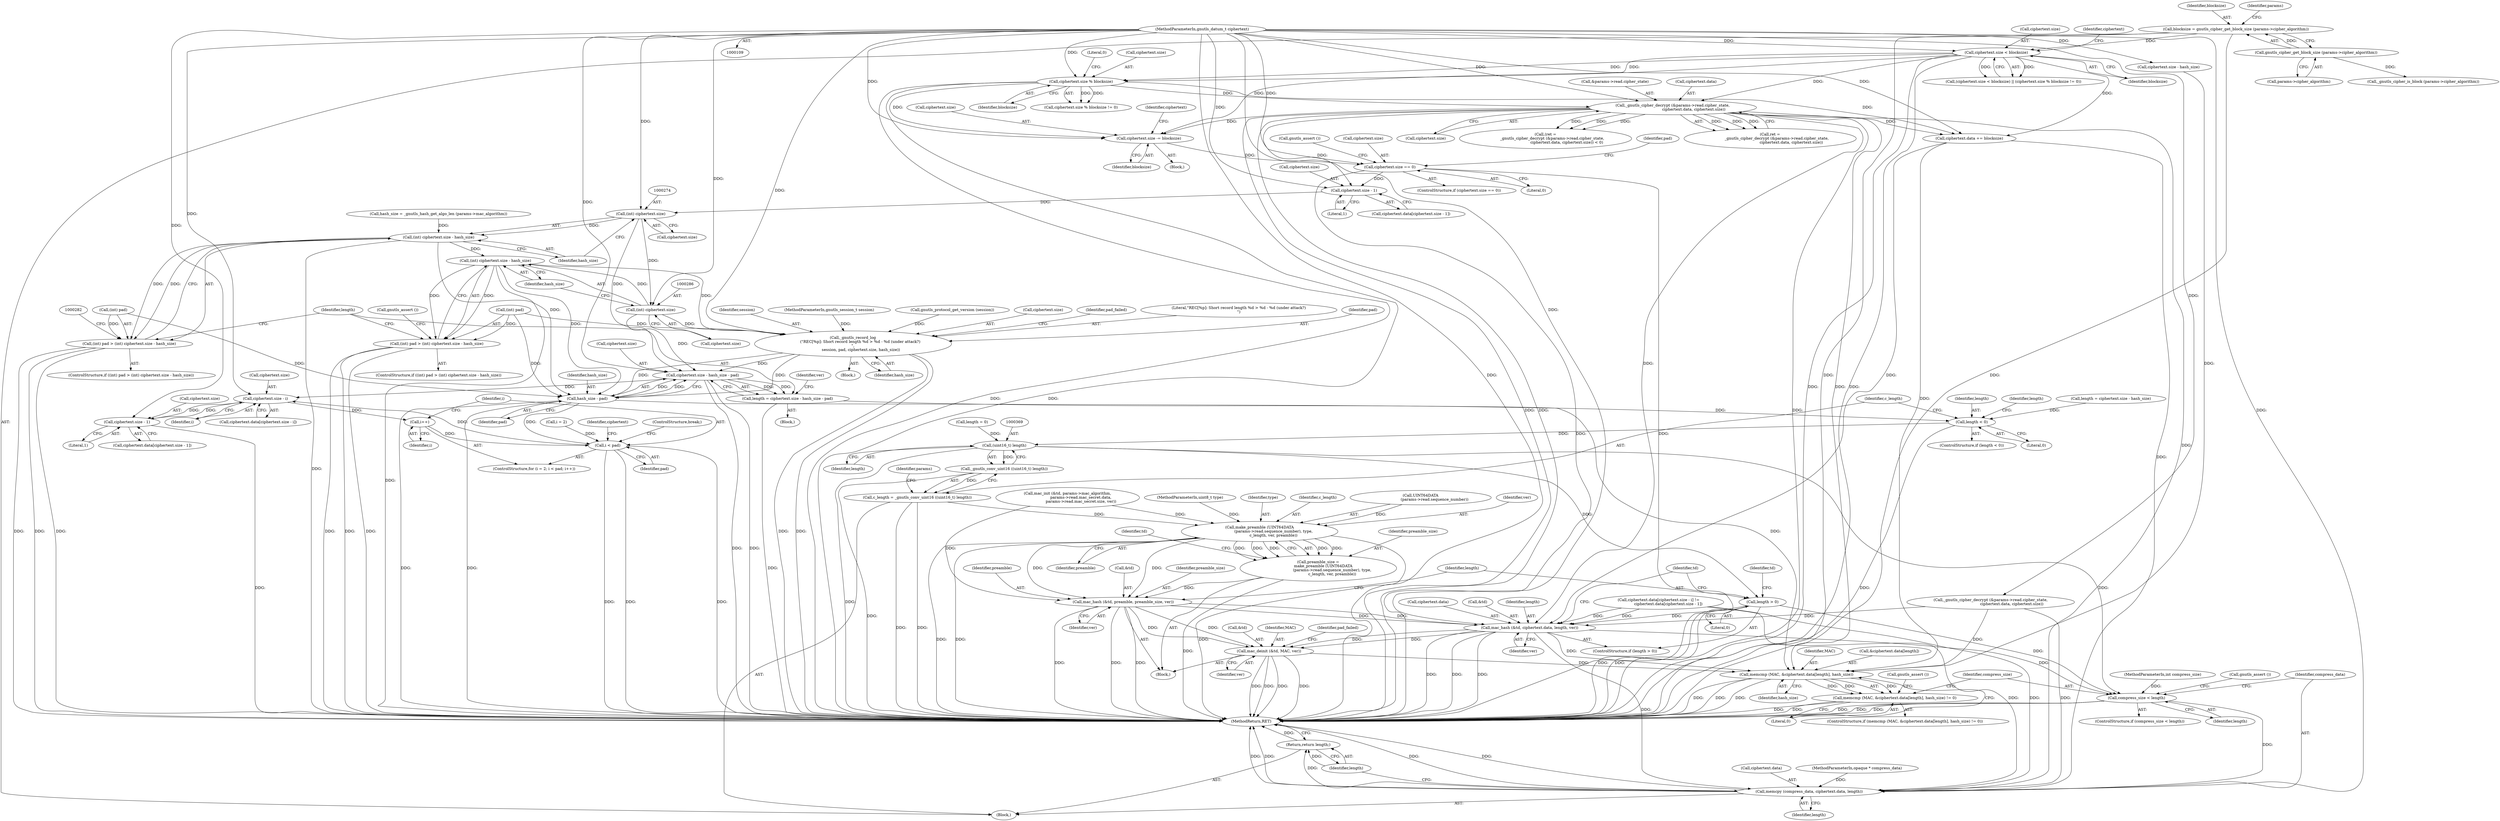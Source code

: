 digraph "1_savannah_422214868061370aeeb0ac9cd0f021a5c350a57d@del" {
"1000245" [label="(Call,ciphertext.size == 0)"];
"1000234" [label="(Call,ciphertext.size -= blocksize)"];
"1000188" [label="(Call,ciphertext.size < blocksize)"];
"1000113" [label="(MethodParameterIn,gnutls_datum_t ciphertext)"];
"1000142" [label="(Call,blocksize = gnutls_cipher_get_block_size (params->cipher_algorithm))"];
"1000144" [label="(Call,gnutls_cipher_get_block_size (params->cipher_algorithm))"];
"1000194" [label="(Call,ciphertext.size % blocksize)"];
"1000208" [label="(Call,_gnutls_cipher_decrypt (&params->read.cipher_state,\n                                   ciphertext.data, ciphertext.size))"];
"1000261" [label="(Call,ciphertext.size - 1)"];
"1000273" [label="(Call,(int) ciphertext.size)"];
"1000272" [label="(Call,(int) ciphertext.size - hash_size)"];
"1000268" [label="(Call,(int) pad > (int) ciphertext.size - hash_size)"];
"1000284" [label="(Call,(int) ciphertext.size - hash_size)"];
"1000280" [label="(Call,(int) pad > (int) ciphertext.size - hash_size)"];
"1000293" [label="(Call,_gnutls_record_log\n            (\"REC[%p]: Short record length %d > %d - %d (under attack?)\n\",\n             session, pad, ciphertext.size, hash_size))"];
"1000306" [label="(Call,ciphertext.size - hash_size - pad)"];
"1000304" [label="(Call,length = ciphertext.size - hash_size - pad)"];
"1000359" [label="(Call,length < 0)"];
"1000368" [label="(Call,(uint16_t) length)"];
"1000367" [label="(Call,_gnutls_conv_uint16 ((uint16_t) length))"];
"1000365" [label="(Call,c_length = _gnutls_conv_uint16 ((uint16_t) length))"];
"1000412" [label="(Call,make_preamble (UINT64DATA\n                       (params->read.sequence_number), type,\n                       c_length, ver, preamble))"];
"1000410" [label="(Call,preamble_size =\n        make_preamble (UINT64DATA\n                       (params->read.sequence_number), type,\n                       c_length, ver, preamble))"];
"1000423" [label="(Call,mac_hash (&td, preamble, preamble_size, ver))"];
"1000433" [label="(Call,mac_hash (&td, ciphertext.data, length, ver))"];
"1000441" [label="(Call,mac_deinit (&td, MAC, ver))"];
"1000456" [label="(Call,memcmp (MAC, &ciphertext.data[length], hash_size))"];
"1000455" [label="(Call,memcmp (MAC, &ciphertext.data[length], hash_size) != 0)"];
"1000471" [label="(Call,compress_size < length)"];
"1000478" [label="(Call,memcpy (compress_data, ciphertext.data, length))"];
"1000484" [label="(Return,return length;)"];
"1000430" [label="(Call,length > 0)"];
"1000336" [label="(Call,ciphertext.size - i)"];
"1000327" [label="(Call,i++)"];
"1000324" [label="(Call,i < pad)"];
"1000345" [label="(Call,ciphertext.size - 1)"];
"1000310" [label="(Call,hash_size - pad)"];
"1000285" [label="(Call,(int) ciphertext.size)"];
"1000278" [label="(Identifier,hash_size)"];
"1000358" [label="(ControlStructure,if (length < 0))"];
"1000367" [label="(Call,_gnutls_conv_uint16 ((uint16_t) length))"];
"1000215" [label="(Call,ciphertext.data)"];
"1000292" [label="(Call,gnutls_assert ())"];
"1000285" [label="(Call,(int) ciphertext.size)"];
"1000177" [label="(Call,length = ciphertext.size - hash_size)"];
"1000206" [label="(Call,ret =\n           _gnutls_cipher_decrypt (&params->read.cipher_state,\n                                   ciphertext.data, ciphertext.size))"];
"1000304" [label="(Call,length = ciphertext.size - hash_size - pad)"];
"1000116" [label="(Block,)"];
"1000430" [label="(Call,length > 0)"];
"1000419" [label="(Identifier,type)"];
"1000320" [label="(ControlStructure,for (i = 2; i < pad; i++))"];
"1000208" [label="(Call,_gnutls_cipher_decrypt (&params->read.cipher_state,\n                                   ciphertext.data, ciphertext.size))"];
"1000374" [label="(Identifier,params)"];
"1000326" [label="(Identifier,pad)"];
"1000112" [label="(MethodParameterIn,int compress_size)"];
"1000189" [label="(Call,ciphertext.size)"];
"1000275" [label="(Call,ciphertext.size)"];
"1000381" [label="(Call,mac_init (&td, params->mac_algorithm,\n                      params->read.mac_secret.data,\n                      params->read.mac_secret.size, ver))"];
"1000296" [label="(Identifier,pad)"];
"1000249" [label="(Literal,0)"];
"1000209" [label="(Call,&params->read.cipher_state)"];
"1000480" [label="(Call,ciphertext.data)"];
"1000336" [label="(Call,ciphertext.size - i)"];
"1000433" [label="(Call,mac_hash (&td, ciphertext.data, length, ver))"];
"1000410" [label="(Call,preamble_size =\n        make_preamble (UINT64DATA\n                       (params->read.sequence_number), type,\n                       c_length, ver, preamble))"];
"1000436" [label="(Call,ciphertext.data)"];
"1000111" [label="(MethodParameterIn,opaque * compress_data)"];
"1000238" [label="(Identifier,blocksize)"];
"1000142" [label="(Call,blocksize = gnutls_cipher_get_block_size (params->cipher_algorithm))"];
"1000255" [label="(Identifier,pad)"];
"1000269" [label="(Call,(int) pad)"];
"1000198" [label="(Identifier,blocksize)"];
"1000431" [label="(Identifier,length)"];
"1000340" [label="(Identifier,i)"];
"1000244" [label="(ControlStructure,if (ciphertext.size == 0))"];
"1000484" [label="(Return,return length;)"];
"1000306" [label="(Call,ciphertext.size - hash_size - pad)"];
"1000312" [label="(Identifier,pad)"];
"1000334" [label="(Identifier,ciphertext)"];
"1000295" [label="(Identifier,session)"];
"1000143" [label="(Identifier,blocksize)"];
"1000454" [label="(ControlStructure,if (memcmp (MAC, &ciphertext.data[length], hash_size) != 0))"];
"1000360" [label="(Identifier,length)"];
"1000483" [label="(Identifier,length)"];
"1000425" [label="(Identifier,td)"];
"1000479" [label="(Identifier,compress_data)"];
"1000432" [label="(Literal,0)"];
"1000188" [label="(Call,ciphertext.size < blocksize)"];
"1000261" [label="(Call,ciphertext.size - 1)"];
"1000363" [label="(Identifier,length)"];
"1000434" [label="(Call,&td)"];
"1000113" [label="(MethodParameterIn,gnutls_datum_t ciphertext)"];
"1000435" [label="(Identifier,td)"];
"1000110" [label="(MethodParameterIn,gnutls_session_t session)"];
"1000442" [label="(Call,&td)"];
"1000465" [label="(Literal,0)"];
"1000464" [label="(Identifier,hash_size)"];
"1000471" [label="(Call,compress_size < length)"];
"1000353" [label="(ControlStructure,break;)"];
"1000291" [label="(Block,)"];
"1000428" [label="(Identifier,ver)"];
"1000316" [label="(Identifier,ver)"];
"1000251" [label="(Call,gnutls_assert ())"];
"1000328" [label="(Identifier,i)"];
"1000307" [label="(Call,ciphertext.size)"];
"1000151" [label="(Identifier,params)"];
"1000420" [label="(Identifier,c_length)"];
"1000412" [label="(Call,make_preamble (UINT64DATA\n                       (params->read.sequence_number), type,\n                       c_length, ver, preamble))"];
"1000179" [label="(Call,ciphertext.size - hash_size)"];
"1000368" [label="(Call,(uint16_t) length)"];
"1000149" [label="(Call,_gnutls_cipher_is_block (params->cipher_algorithm))"];
"1000195" [label="(Call,ciphertext.size)"];
"1000341" [label="(Call,ciphertext.data[ciphertext.size - 1])"];
"1000145" [label="(Call,params->cipher_algorithm)"];
"1000362" [label="(Call,length = 0)"];
"1000359" [label="(Call,length < 0)"];
"1000445" [label="(Identifier,ver)"];
"1000472" [label="(Identifier,compress_size)"];
"1000144" [label="(Call,gnutls_cipher_get_block_size (params->cipher_algorithm))"];
"1000325" [label="(Identifier,i)"];
"1000287" [label="(Call,ciphertext.size)"];
"1000332" [label="(Call,ciphertext.data[ciphertext.size - i])"];
"1000194" [label="(Call,ciphertext.size % blocksize)"];
"1000192" [label="(Identifier,blocksize)"];
"1000361" [label="(Literal,0)"];
"1000423" [label="(Call,mac_hash (&td, preamble, preamble_size, ver))"];
"1000234" [label="(Call,ciphertext.size -= blocksize)"];
"1000300" [label="(Identifier,hash_size)"];
"1000485" [label="(Identifier,length)"];
"1000456" [label="(Call,memcmp (MAC, &ciphertext.data[length], hash_size))"];
"1000413" [label="(Call,UINT64DATA\n                       (params->read.sequence_number))"];
"1000444" [label="(Identifier,MAC)"];
"1000473" [label="(Identifier,length)"];
"1000280" [label="(Call,(int) pad > (int) ciphertext.size - hash_size)"];
"1000273" [label="(Call,(int) ciphertext.size)"];
"1000310" [label="(Call,hash_size - pad)"];
"1000429" [label="(ControlStructure,if (length > 0))"];
"1000366" [label="(Identifier,c_length)"];
"1000187" [label="(Call,(ciphertext.size < blocksize) || (ciphertext.size % blocksize != 0))"];
"1000365" [label="(Call,c_length = _gnutls_conv_uint16 ((uint16_t) length))"];
"1000265" [label="(Literal,1)"];
"1000239" [label="(Call,ciphertext.data += blocksize)"];
"1000272" [label="(Call,(int) ciphertext.size - hash_size)"];
"1000267" [label="(ControlStructure,if ((int) pad > (int) ciphertext.size - hash_size))"];
"1000331" [label="(Call,ciphertext.data[ciphertext.size - i] !=\n                ciphertext.data[ciphertext.size - 1])"];
"1000421" [label="(Identifier,ver)"];
"1000153" [label="(Block,)"];
"1000337" [label="(Call,ciphertext.size)"];
"1000281" [label="(Call,(int) pad)"];
"1000478" [label="(Call,memcpy (compress_data, ciphertext.data, length))"];
"1000218" [label="(Call,ciphertext.size)"];
"1000268" [label="(Call,(int) pad > (int) ciphertext.size - hash_size)"];
"1000455" [label="(Call,memcmp (MAC, &ciphertext.data[length], hash_size) != 0)"];
"1000284" [label="(Call,(int) ciphertext.size - hash_size)"];
"1000370" [label="(Identifier,length)"];
"1000377" [label="(Block,)"];
"1000441" [label="(Call,mac_deinit (&td, MAC, ver))"];
"1000311" [label="(Identifier,hash_size)"];
"1000235" [label="(Call,ciphertext.size)"];
"1000293" [label="(Call,_gnutls_record_log\n            (\"REC[%p]: Short record length %d > %d - %d (under attack?)\n\",\n             session, pad, ciphertext.size, hash_size))"];
"1000136" [label="(Call,hash_size = _gnutls_hash_get_algo_len (params->mac_algorithm))"];
"1000246" [label="(Call,ciphertext.size)"];
"1000193" [label="(Call,ciphertext.size % blocksize != 0)"];
"1000257" [label="(Call,ciphertext.data[ciphertext.size - 1])"];
"1000427" [label="(Identifier,preamble_size)"];
"1000290" [label="(Identifier,hash_size)"];
"1000133" [label="(Call,gnutls_protocol_get_version (session))"];
"1000457" [label="(Identifier,MAC)"];
"1000196" [label="(Identifier,ciphertext)"];
"1000426" [label="(Identifier,preamble)"];
"1000486" [label="(MethodReturn,RET)"];
"1000262" [label="(Call,ciphertext.size)"];
"1000467" [label="(Call,gnutls_assert ())"];
"1000199" [label="(Literal,0)"];
"1000205" [label="(Call,(ret =\n           _gnutls_cipher_decrypt (&params->read.cipher_state,\n                                   ciphertext.data, ciphertext.size)) < 0)"];
"1000422" [label="(Identifier,preamble)"];
"1000114" [label="(MethodParameterIn,uint8_t type)"];
"1000159" [label="(Call,_gnutls_cipher_decrypt (&params->read.cipher_state,\n                                   ciphertext.data, ciphertext.size))"];
"1000297" [label="(Call,ciphertext.size)"];
"1000349" [label="(Literal,1)"];
"1000443" [label="(Identifier,td)"];
"1000302" [label="(Identifier,pad_failed)"];
"1000327" [label="(Call,i++)"];
"1000321" [label="(Call,i = 2)"];
"1000440" [label="(Identifier,ver)"];
"1000305" [label="(Identifier,length)"];
"1000470" [label="(ControlStructure,if (compress_size < length))"];
"1000458" [label="(Call,&ciphertext.data[length])"];
"1000279" [label="(ControlStructure,if ((int) pad > (int) ciphertext.size - hash_size))"];
"1000345" [label="(Call,ciphertext.size - 1)"];
"1000324" [label="(Call,i < pad)"];
"1000241" [label="(Identifier,ciphertext)"];
"1000233" [label="(Block,)"];
"1000475" [label="(Call,gnutls_assert ())"];
"1000411" [label="(Identifier,preamble_size)"];
"1000245" [label="(Call,ciphertext.size == 0)"];
"1000448" [label="(Identifier,pad_failed)"];
"1000424" [label="(Call,&td)"];
"1000294" [label="(Literal,\"REC[%p]: Short record length %d > %d - %d (under attack?)\n\")"];
"1000439" [label="(Identifier,length)"];
"1000346" [label="(Call,ciphertext.size)"];
"1000245" -> "1000244"  [label="AST: "];
"1000245" -> "1000249"  [label="CFG: "];
"1000246" -> "1000245"  [label="AST: "];
"1000249" -> "1000245"  [label="AST: "];
"1000251" -> "1000245"  [label="CFG: "];
"1000255" -> "1000245"  [label="CFG: "];
"1000245" -> "1000486"  [label="DDG: "];
"1000245" -> "1000486"  [label="DDG: "];
"1000234" -> "1000245"  [label="DDG: "];
"1000113" -> "1000245"  [label="DDG: "];
"1000245" -> "1000261"  [label="DDG: "];
"1000234" -> "1000233"  [label="AST: "];
"1000234" -> "1000238"  [label="CFG: "];
"1000235" -> "1000234"  [label="AST: "];
"1000238" -> "1000234"  [label="AST: "];
"1000241" -> "1000234"  [label="CFG: "];
"1000188" -> "1000234"  [label="DDG: "];
"1000194" -> "1000234"  [label="DDG: "];
"1000208" -> "1000234"  [label="DDG: "];
"1000113" -> "1000234"  [label="DDG: "];
"1000188" -> "1000187"  [label="AST: "];
"1000188" -> "1000192"  [label="CFG: "];
"1000189" -> "1000188"  [label="AST: "];
"1000192" -> "1000188"  [label="AST: "];
"1000196" -> "1000188"  [label="CFG: "];
"1000187" -> "1000188"  [label="CFG: "];
"1000188" -> "1000486"  [label="DDG: "];
"1000188" -> "1000486"  [label="DDG: "];
"1000188" -> "1000187"  [label="DDG: "];
"1000188" -> "1000187"  [label="DDG: "];
"1000113" -> "1000188"  [label="DDG: "];
"1000142" -> "1000188"  [label="DDG: "];
"1000188" -> "1000194"  [label="DDG: "];
"1000188" -> "1000194"  [label="DDG: "];
"1000188" -> "1000208"  [label="DDG: "];
"1000188" -> "1000239"  [label="DDG: "];
"1000113" -> "1000109"  [label="AST: "];
"1000113" -> "1000486"  [label="DDG: "];
"1000113" -> "1000159"  [label="DDG: "];
"1000113" -> "1000179"  [label="DDG: "];
"1000113" -> "1000194"  [label="DDG: "];
"1000113" -> "1000208"  [label="DDG: "];
"1000113" -> "1000239"  [label="DDG: "];
"1000113" -> "1000261"  [label="DDG: "];
"1000113" -> "1000273"  [label="DDG: "];
"1000113" -> "1000285"  [label="DDG: "];
"1000113" -> "1000293"  [label="DDG: "];
"1000113" -> "1000306"  [label="DDG: "];
"1000113" -> "1000336"  [label="DDG: "];
"1000113" -> "1000345"  [label="DDG: "];
"1000113" -> "1000433"  [label="DDG: "];
"1000113" -> "1000478"  [label="DDG: "];
"1000142" -> "1000116"  [label="AST: "];
"1000142" -> "1000144"  [label="CFG: "];
"1000143" -> "1000142"  [label="AST: "];
"1000144" -> "1000142"  [label="AST: "];
"1000151" -> "1000142"  [label="CFG: "];
"1000142" -> "1000486"  [label="DDG: "];
"1000142" -> "1000486"  [label="DDG: "];
"1000144" -> "1000142"  [label="DDG: "];
"1000144" -> "1000145"  [label="CFG: "];
"1000145" -> "1000144"  [label="AST: "];
"1000144" -> "1000149"  [label="DDG: "];
"1000194" -> "1000193"  [label="AST: "];
"1000194" -> "1000198"  [label="CFG: "];
"1000195" -> "1000194"  [label="AST: "];
"1000198" -> "1000194"  [label="AST: "];
"1000199" -> "1000194"  [label="CFG: "];
"1000194" -> "1000486"  [label="DDG: "];
"1000194" -> "1000486"  [label="DDG: "];
"1000194" -> "1000193"  [label="DDG: "];
"1000194" -> "1000193"  [label="DDG: "];
"1000194" -> "1000208"  [label="DDG: "];
"1000194" -> "1000239"  [label="DDG: "];
"1000208" -> "1000206"  [label="AST: "];
"1000208" -> "1000218"  [label="CFG: "];
"1000209" -> "1000208"  [label="AST: "];
"1000215" -> "1000208"  [label="AST: "];
"1000218" -> "1000208"  [label="AST: "];
"1000206" -> "1000208"  [label="CFG: "];
"1000208" -> "1000486"  [label="DDG: "];
"1000208" -> "1000486"  [label="DDG: "];
"1000208" -> "1000486"  [label="DDG: "];
"1000208" -> "1000205"  [label="DDG: "];
"1000208" -> "1000205"  [label="DDG: "];
"1000208" -> "1000205"  [label="DDG: "];
"1000208" -> "1000206"  [label="DDG: "];
"1000208" -> "1000206"  [label="DDG: "];
"1000208" -> "1000206"  [label="DDG: "];
"1000208" -> "1000239"  [label="DDG: "];
"1000208" -> "1000261"  [label="DDG: "];
"1000208" -> "1000433"  [label="DDG: "];
"1000208" -> "1000456"  [label="DDG: "];
"1000208" -> "1000478"  [label="DDG: "];
"1000261" -> "1000257"  [label="AST: "];
"1000261" -> "1000265"  [label="CFG: "];
"1000262" -> "1000261"  [label="AST: "];
"1000265" -> "1000261"  [label="AST: "];
"1000257" -> "1000261"  [label="CFG: "];
"1000261" -> "1000273"  [label="DDG: "];
"1000273" -> "1000272"  [label="AST: "];
"1000273" -> "1000275"  [label="CFG: "];
"1000274" -> "1000273"  [label="AST: "];
"1000275" -> "1000273"  [label="AST: "];
"1000278" -> "1000273"  [label="CFG: "];
"1000273" -> "1000272"  [label="DDG: "];
"1000273" -> "1000285"  [label="DDG: "];
"1000273" -> "1000306"  [label="DDG: "];
"1000272" -> "1000268"  [label="AST: "];
"1000272" -> "1000278"  [label="CFG: "];
"1000278" -> "1000272"  [label="AST: "];
"1000268" -> "1000272"  [label="CFG: "];
"1000272" -> "1000486"  [label="DDG: "];
"1000272" -> "1000268"  [label="DDG: "];
"1000272" -> "1000268"  [label="DDG: "];
"1000136" -> "1000272"  [label="DDG: "];
"1000272" -> "1000284"  [label="DDG: "];
"1000272" -> "1000310"  [label="DDG: "];
"1000268" -> "1000267"  [label="AST: "];
"1000269" -> "1000268"  [label="AST: "];
"1000282" -> "1000268"  [label="CFG: "];
"1000305" -> "1000268"  [label="CFG: "];
"1000268" -> "1000486"  [label="DDG: "];
"1000268" -> "1000486"  [label="DDG: "];
"1000268" -> "1000486"  [label="DDG: "];
"1000269" -> "1000268"  [label="DDG: "];
"1000284" -> "1000280"  [label="AST: "];
"1000284" -> "1000290"  [label="CFG: "];
"1000285" -> "1000284"  [label="AST: "];
"1000290" -> "1000284"  [label="AST: "];
"1000280" -> "1000284"  [label="CFG: "];
"1000284" -> "1000486"  [label="DDG: "];
"1000284" -> "1000280"  [label="DDG: "];
"1000284" -> "1000280"  [label="DDG: "];
"1000285" -> "1000284"  [label="DDG: "];
"1000284" -> "1000293"  [label="DDG: "];
"1000284" -> "1000310"  [label="DDG: "];
"1000280" -> "1000279"  [label="AST: "];
"1000281" -> "1000280"  [label="AST: "];
"1000292" -> "1000280"  [label="CFG: "];
"1000305" -> "1000280"  [label="CFG: "];
"1000280" -> "1000486"  [label="DDG: "];
"1000280" -> "1000486"  [label="DDG: "];
"1000280" -> "1000486"  [label="DDG: "];
"1000281" -> "1000280"  [label="DDG: "];
"1000293" -> "1000291"  [label="AST: "];
"1000293" -> "1000300"  [label="CFG: "];
"1000294" -> "1000293"  [label="AST: "];
"1000295" -> "1000293"  [label="AST: "];
"1000296" -> "1000293"  [label="AST: "];
"1000297" -> "1000293"  [label="AST: "];
"1000300" -> "1000293"  [label="AST: "];
"1000302" -> "1000293"  [label="CFG: "];
"1000293" -> "1000486"  [label="DDG: "];
"1000293" -> "1000486"  [label="DDG: "];
"1000133" -> "1000293"  [label="DDG: "];
"1000110" -> "1000293"  [label="DDG: "];
"1000281" -> "1000293"  [label="DDG: "];
"1000285" -> "1000293"  [label="DDG: "];
"1000293" -> "1000306"  [label="DDG: "];
"1000293" -> "1000310"  [label="DDG: "];
"1000293" -> "1000310"  [label="DDG: "];
"1000306" -> "1000304"  [label="AST: "];
"1000306" -> "1000310"  [label="CFG: "];
"1000307" -> "1000306"  [label="AST: "];
"1000310" -> "1000306"  [label="AST: "];
"1000304" -> "1000306"  [label="CFG: "];
"1000306" -> "1000486"  [label="DDG: "];
"1000306" -> "1000486"  [label="DDG: "];
"1000306" -> "1000304"  [label="DDG: "];
"1000306" -> "1000304"  [label="DDG: "];
"1000285" -> "1000306"  [label="DDG: "];
"1000310" -> "1000306"  [label="DDG: "];
"1000310" -> "1000306"  [label="DDG: "];
"1000306" -> "1000336"  [label="DDG: "];
"1000304" -> "1000153"  [label="AST: "];
"1000305" -> "1000304"  [label="AST: "];
"1000316" -> "1000304"  [label="CFG: "];
"1000304" -> "1000486"  [label="DDG: "];
"1000304" -> "1000359"  [label="DDG: "];
"1000359" -> "1000358"  [label="AST: "];
"1000359" -> "1000361"  [label="CFG: "];
"1000360" -> "1000359"  [label="AST: "];
"1000361" -> "1000359"  [label="AST: "];
"1000363" -> "1000359"  [label="CFG: "];
"1000366" -> "1000359"  [label="CFG: "];
"1000359" -> "1000486"  [label="DDG: "];
"1000177" -> "1000359"  [label="DDG: "];
"1000359" -> "1000368"  [label="DDG: "];
"1000368" -> "1000367"  [label="AST: "];
"1000368" -> "1000370"  [label="CFG: "];
"1000369" -> "1000368"  [label="AST: "];
"1000370" -> "1000368"  [label="AST: "];
"1000367" -> "1000368"  [label="CFG: "];
"1000368" -> "1000486"  [label="DDG: "];
"1000368" -> "1000367"  [label="DDG: "];
"1000362" -> "1000368"  [label="DDG: "];
"1000368" -> "1000430"  [label="DDG: "];
"1000368" -> "1000471"  [label="DDG: "];
"1000367" -> "1000365"  [label="AST: "];
"1000365" -> "1000367"  [label="CFG: "];
"1000367" -> "1000486"  [label="DDG: "];
"1000367" -> "1000365"  [label="DDG: "];
"1000365" -> "1000116"  [label="AST: "];
"1000366" -> "1000365"  [label="AST: "];
"1000374" -> "1000365"  [label="CFG: "];
"1000365" -> "1000486"  [label="DDG: "];
"1000365" -> "1000486"  [label="DDG: "];
"1000365" -> "1000412"  [label="DDG: "];
"1000412" -> "1000410"  [label="AST: "];
"1000412" -> "1000422"  [label="CFG: "];
"1000413" -> "1000412"  [label="AST: "];
"1000419" -> "1000412"  [label="AST: "];
"1000420" -> "1000412"  [label="AST: "];
"1000421" -> "1000412"  [label="AST: "];
"1000422" -> "1000412"  [label="AST: "];
"1000410" -> "1000412"  [label="CFG: "];
"1000412" -> "1000486"  [label="DDG: "];
"1000412" -> "1000486"  [label="DDG: "];
"1000412" -> "1000486"  [label="DDG: "];
"1000412" -> "1000410"  [label="DDG: "];
"1000412" -> "1000410"  [label="DDG: "];
"1000412" -> "1000410"  [label="DDG: "];
"1000412" -> "1000410"  [label="DDG: "];
"1000412" -> "1000410"  [label="DDG: "];
"1000413" -> "1000412"  [label="DDG: "];
"1000114" -> "1000412"  [label="DDG: "];
"1000381" -> "1000412"  [label="DDG: "];
"1000412" -> "1000423"  [label="DDG: "];
"1000412" -> "1000423"  [label="DDG: "];
"1000410" -> "1000377"  [label="AST: "];
"1000411" -> "1000410"  [label="AST: "];
"1000425" -> "1000410"  [label="CFG: "];
"1000410" -> "1000486"  [label="DDG: "];
"1000410" -> "1000423"  [label="DDG: "];
"1000423" -> "1000377"  [label="AST: "];
"1000423" -> "1000428"  [label="CFG: "];
"1000424" -> "1000423"  [label="AST: "];
"1000426" -> "1000423"  [label="AST: "];
"1000427" -> "1000423"  [label="AST: "];
"1000428" -> "1000423"  [label="AST: "];
"1000431" -> "1000423"  [label="CFG: "];
"1000423" -> "1000486"  [label="DDG: "];
"1000423" -> "1000486"  [label="DDG: "];
"1000423" -> "1000486"  [label="DDG: "];
"1000381" -> "1000423"  [label="DDG: "];
"1000423" -> "1000433"  [label="DDG: "];
"1000423" -> "1000433"  [label="DDG: "];
"1000423" -> "1000441"  [label="DDG: "];
"1000423" -> "1000441"  [label="DDG: "];
"1000433" -> "1000429"  [label="AST: "];
"1000433" -> "1000440"  [label="CFG: "];
"1000434" -> "1000433"  [label="AST: "];
"1000436" -> "1000433"  [label="AST: "];
"1000439" -> "1000433"  [label="AST: "];
"1000440" -> "1000433"  [label="AST: "];
"1000443" -> "1000433"  [label="CFG: "];
"1000433" -> "1000486"  [label="DDG: "];
"1000433" -> "1000486"  [label="DDG: "];
"1000433" -> "1000486"  [label="DDG: "];
"1000239" -> "1000433"  [label="DDG: "];
"1000159" -> "1000433"  [label="DDG: "];
"1000331" -> "1000433"  [label="DDG: "];
"1000331" -> "1000433"  [label="DDG: "];
"1000430" -> "1000433"  [label="DDG: "];
"1000433" -> "1000441"  [label="DDG: "];
"1000433" -> "1000441"  [label="DDG: "];
"1000433" -> "1000456"  [label="DDG: "];
"1000433" -> "1000471"  [label="DDG: "];
"1000433" -> "1000478"  [label="DDG: "];
"1000441" -> "1000377"  [label="AST: "];
"1000441" -> "1000445"  [label="CFG: "];
"1000442" -> "1000441"  [label="AST: "];
"1000444" -> "1000441"  [label="AST: "];
"1000445" -> "1000441"  [label="AST: "];
"1000448" -> "1000441"  [label="CFG: "];
"1000441" -> "1000486"  [label="DDG: "];
"1000441" -> "1000486"  [label="DDG: "];
"1000441" -> "1000486"  [label="DDG: "];
"1000441" -> "1000486"  [label="DDG: "];
"1000441" -> "1000456"  [label="DDG: "];
"1000456" -> "1000455"  [label="AST: "];
"1000456" -> "1000464"  [label="CFG: "];
"1000457" -> "1000456"  [label="AST: "];
"1000458" -> "1000456"  [label="AST: "];
"1000464" -> "1000456"  [label="AST: "];
"1000465" -> "1000456"  [label="CFG: "];
"1000456" -> "1000486"  [label="DDG: "];
"1000456" -> "1000486"  [label="DDG: "];
"1000456" -> "1000486"  [label="DDG: "];
"1000456" -> "1000455"  [label="DDG: "];
"1000456" -> "1000455"  [label="DDG: "];
"1000456" -> "1000455"  [label="DDG: "];
"1000239" -> "1000456"  [label="DDG: "];
"1000159" -> "1000456"  [label="DDG: "];
"1000310" -> "1000456"  [label="DDG: "];
"1000179" -> "1000456"  [label="DDG: "];
"1000455" -> "1000454"  [label="AST: "];
"1000455" -> "1000465"  [label="CFG: "];
"1000465" -> "1000455"  [label="AST: "];
"1000467" -> "1000455"  [label="CFG: "];
"1000472" -> "1000455"  [label="CFG: "];
"1000455" -> "1000486"  [label="DDG: "];
"1000455" -> "1000486"  [label="DDG: "];
"1000471" -> "1000470"  [label="AST: "];
"1000471" -> "1000473"  [label="CFG: "];
"1000472" -> "1000471"  [label="AST: "];
"1000473" -> "1000471"  [label="AST: "];
"1000475" -> "1000471"  [label="CFG: "];
"1000479" -> "1000471"  [label="CFG: "];
"1000471" -> "1000486"  [label="DDG: "];
"1000471" -> "1000486"  [label="DDG: "];
"1000471" -> "1000486"  [label="DDG: "];
"1000112" -> "1000471"  [label="DDG: "];
"1000430" -> "1000471"  [label="DDG: "];
"1000471" -> "1000478"  [label="DDG: "];
"1000478" -> "1000116"  [label="AST: "];
"1000478" -> "1000483"  [label="CFG: "];
"1000479" -> "1000478"  [label="AST: "];
"1000480" -> "1000478"  [label="AST: "];
"1000483" -> "1000478"  [label="AST: "];
"1000485" -> "1000478"  [label="CFG: "];
"1000478" -> "1000486"  [label="DDG: "];
"1000478" -> "1000486"  [label="DDG: "];
"1000478" -> "1000486"  [label="DDG: "];
"1000478" -> "1000486"  [label="DDG: "];
"1000111" -> "1000478"  [label="DDG: "];
"1000239" -> "1000478"  [label="DDG: "];
"1000159" -> "1000478"  [label="DDG: "];
"1000331" -> "1000478"  [label="DDG: "];
"1000331" -> "1000478"  [label="DDG: "];
"1000478" -> "1000484"  [label="DDG: "];
"1000484" -> "1000116"  [label="AST: "];
"1000484" -> "1000485"  [label="CFG: "];
"1000485" -> "1000484"  [label="AST: "];
"1000486" -> "1000484"  [label="CFG: "];
"1000484" -> "1000486"  [label="DDG: "];
"1000485" -> "1000484"  [label="DDG: "];
"1000430" -> "1000429"  [label="AST: "];
"1000430" -> "1000432"  [label="CFG: "];
"1000431" -> "1000430"  [label="AST: "];
"1000432" -> "1000430"  [label="AST: "];
"1000435" -> "1000430"  [label="CFG: "];
"1000443" -> "1000430"  [label="CFG: "];
"1000430" -> "1000486"  [label="DDG: "];
"1000430" -> "1000486"  [label="DDG: "];
"1000336" -> "1000332"  [label="AST: "];
"1000336" -> "1000340"  [label="CFG: "];
"1000337" -> "1000336"  [label="AST: "];
"1000340" -> "1000336"  [label="AST: "];
"1000332" -> "1000336"  [label="CFG: "];
"1000336" -> "1000327"  [label="DDG: "];
"1000345" -> "1000336"  [label="DDG: "];
"1000324" -> "1000336"  [label="DDG: "];
"1000336" -> "1000345"  [label="DDG: "];
"1000327" -> "1000320"  [label="AST: "];
"1000327" -> "1000328"  [label="CFG: "];
"1000328" -> "1000327"  [label="AST: "];
"1000325" -> "1000327"  [label="CFG: "];
"1000327" -> "1000324"  [label="DDG: "];
"1000324" -> "1000320"  [label="AST: "];
"1000324" -> "1000326"  [label="CFG: "];
"1000325" -> "1000324"  [label="AST: "];
"1000326" -> "1000324"  [label="AST: "];
"1000334" -> "1000324"  [label="CFG: "];
"1000353" -> "1000324"  [label="CFG: "];
"1000324" -> "1000486"  [label="DDG: "];
"1000324" -> "1000486"  [label="DDG: "];
"1000324" -> "1000486"  [label="DDG: "];
"1000321" -> "1000324"  [label="DDG: "];
"1000310" -> "1000324"  [label="DDG: "];
"1000345" -> "1000341"  [label="AST: "];
"1000345" -> "1000349"  [label="CFG: "];
"1000346" -> "1000345"  [label="AST: "];
"1000349" -> "1000345"  [label="AST: "];
"1000341" -> "1000345"  [label="CFG: "];
"1000345" -> "1000486"  [label="DDG: "];
"1000310" -> "1000312"  [label="CFG: "];
"1000311" -> "1000310"  [label="AST: "];
"1000312" -> "1000310"  [label="AST: "];
"1000310" -> "1000486"  [label="DDG: "];
"1000310" -> "1000486"  [label="DDG: "];
"1000281" -> "1000310"  [label="DDG: "];
"1000269" -> "1000310"  [label="DDG: "];
"1000285" -> "1000287"  [label="CFG: "];
"1000286" -> "1000285"  [label="AST: "];
"1000287" -> "1000285"  [label="AST: "];
"1000290" -> "1000285"  [label="CFG: "];
}
